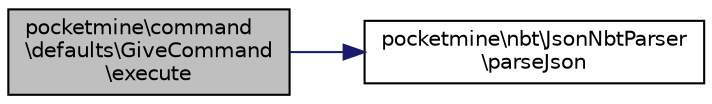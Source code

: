 digraph "pocketmine\command\defaults\GiveCommand\execute"
{
 // INTERACTIVE_SVG=YES
 // LATEX_PDF_SIZE
  edge [fontname="Helvetica",fontsize="10",labelfontname="Helvetica",labelfontsize="10"];
  node [fontname="Helvetica",fontsize="10",shape=record];
  rankdir="LR";
  Node1 [label="pocketmine\\command\l\\defaults\\GiveCommand\l\\execute",height=0.2,width=0.4,color="black", fillcolor="grey75", style="filled", fontcolor="black",tooltip=" "];
  Node1 -> Node2 [color="midnightblue",fontsize="10",style="solid",fontname="Helvetica"];
  Node2 [label="pocketmine\\nbt\\JsonNbtParser\l\\parseJson",height=0.2,width=0.4,color="black", fillcolor="white", style="filled",URL="$d7/dca/classpocketmine_1_1nbt_1_1_json_nbt_parser.html#a4435151c5d667e823066dcb9582450dc",tooltip=" "];
}
